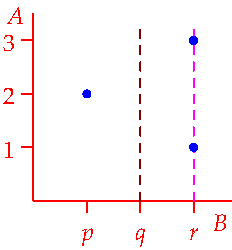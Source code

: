 settings.tex="pdflatex";

texpreamble("\usepackage{amsmath}
\usepackage{amsthm,amssymb}
\usepackage{mathpazo}
\usepackage[svgnames]{xcolor}
");
import graph;

size(125);

xaxis(0,3.7,red);
yaxis(0,3.5,red,LeftTicks(new real[]{1,2,3}));

labelx("$B$",3.5,red);
labely("$A$",3.5,red);

xtick(Label("$p$",align=S),1,S,red);
xtick(Label("$q$",align=S),2,S,red);
xtick(Label("$r$",align=S),3,S,red);

draw((3,0)--(3,3.2),dashed+magenta);

draw((2,0)--(2,3.2),dashed+brown);

dotfactor=8;

dot((3,1),blue);
dot((1,2),blue);
dot((3,3),blue);
